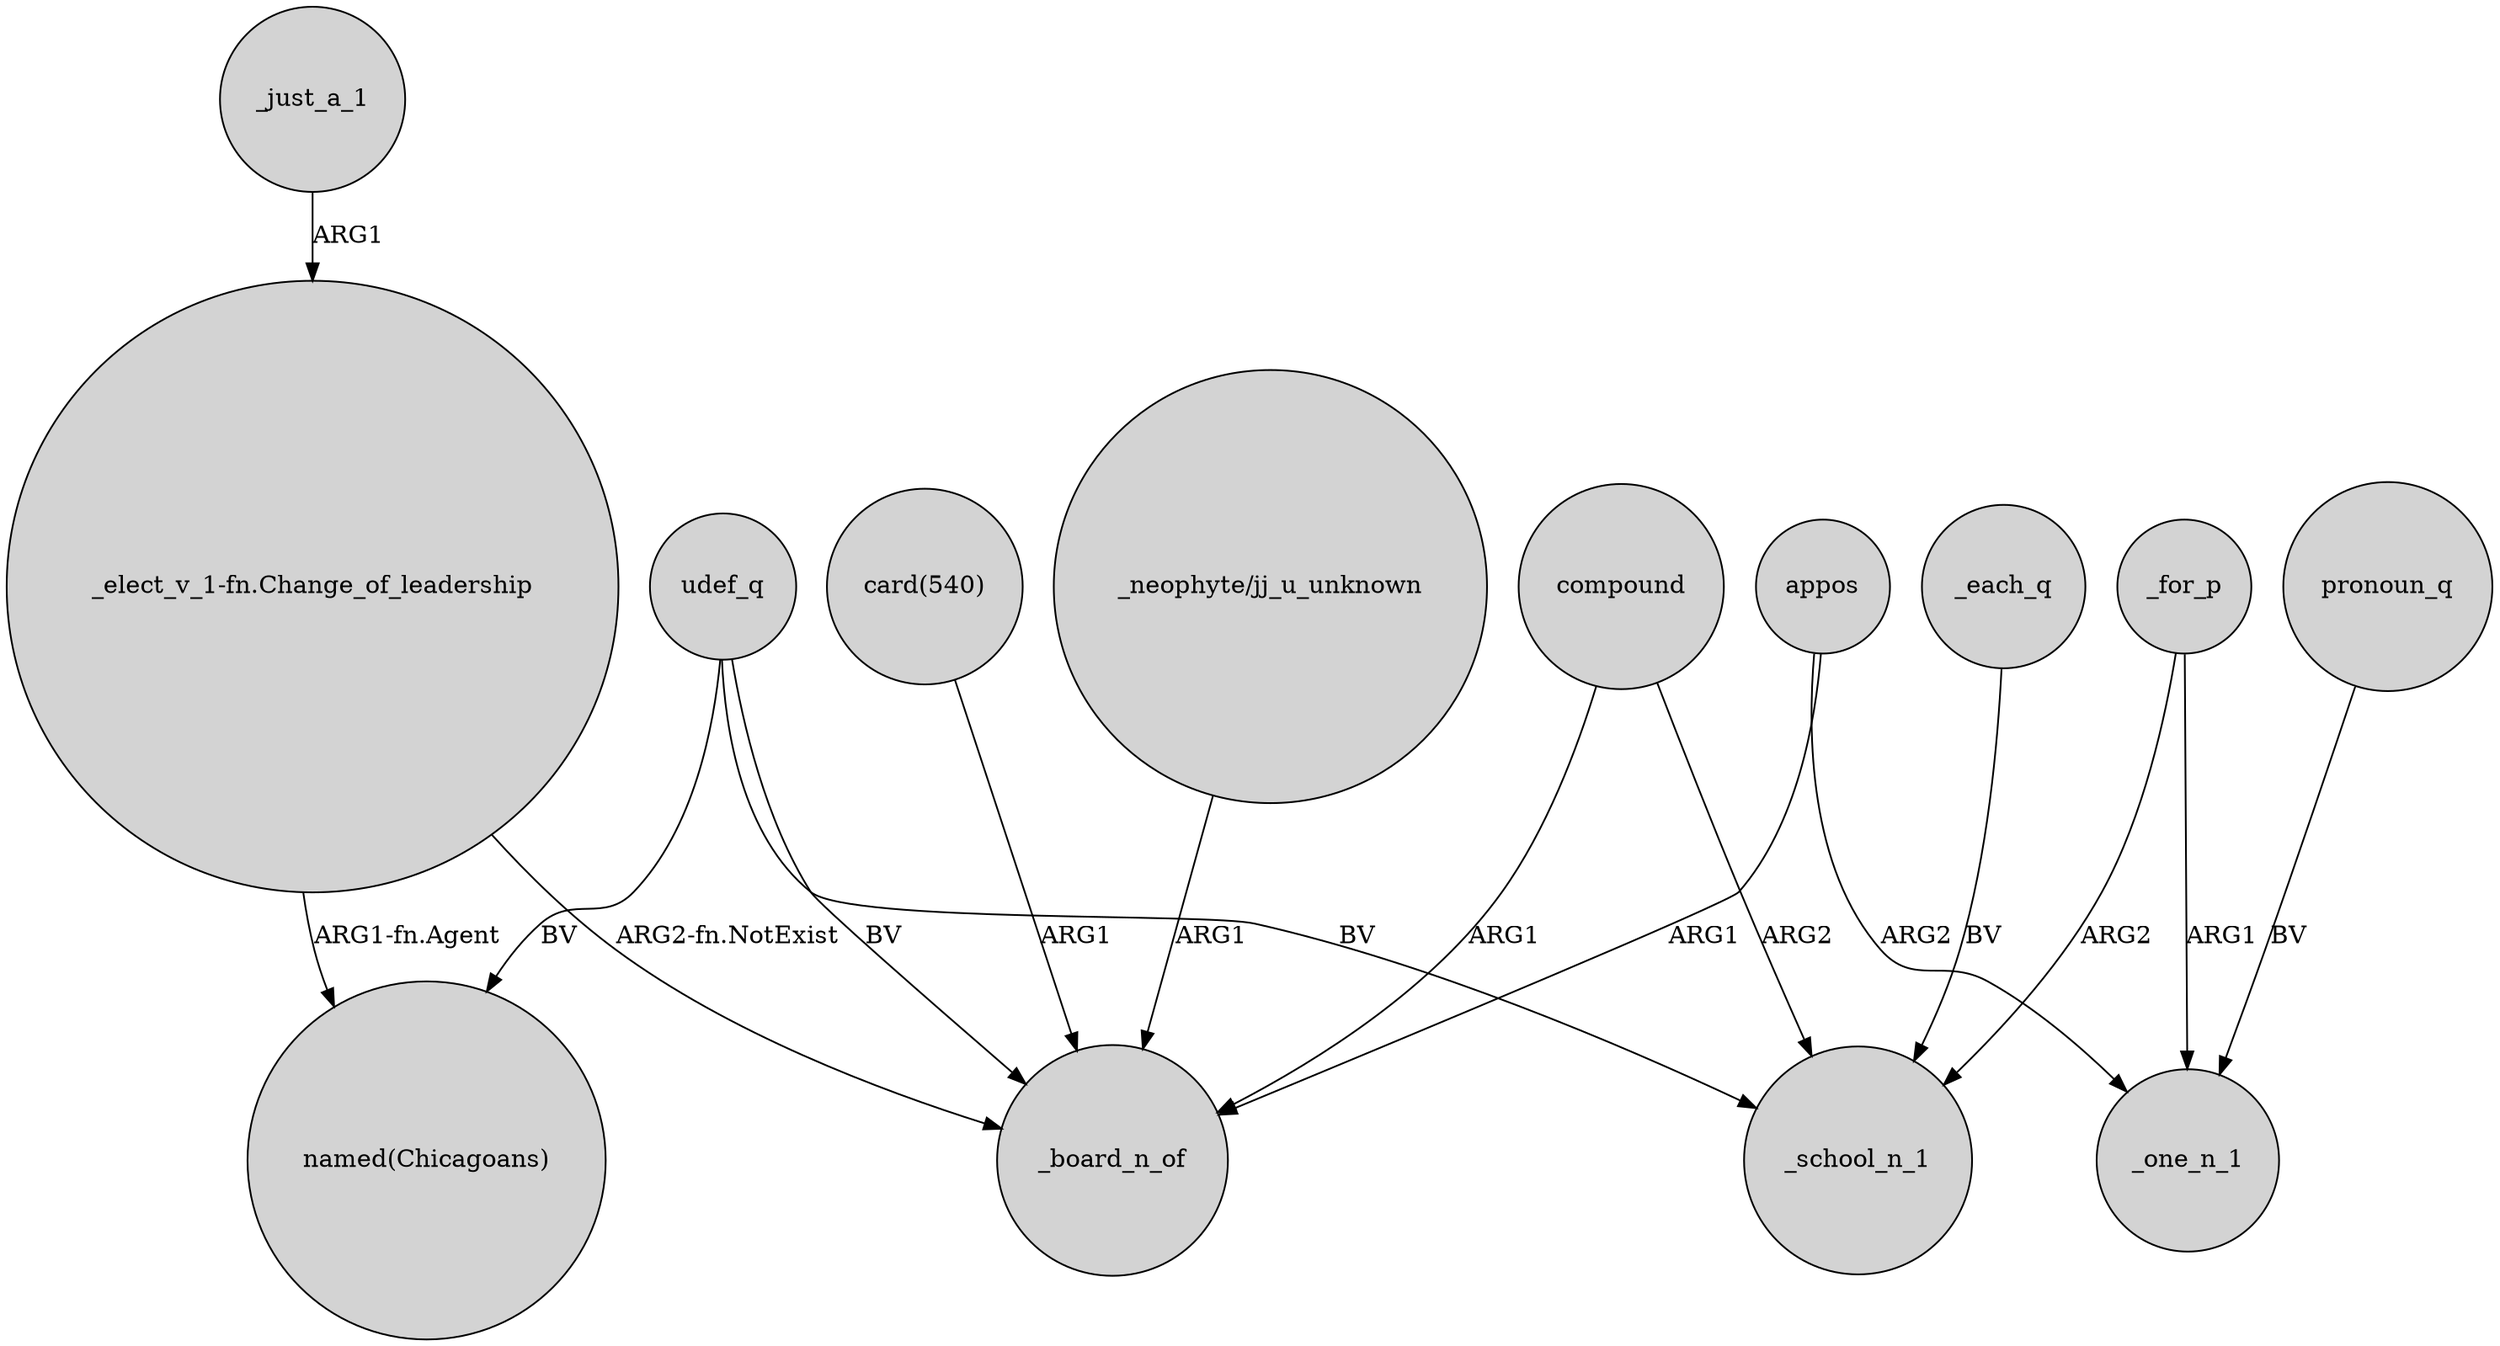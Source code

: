 digraph {
	node [shape=circle style=filled]
	"_neophyte/jj_u_unknown" -> _board_n_of [label=ARG1]
	udef_q -> _board_n_of [label=BV]
	"_elect_v_1-fn.Change_of_leadership" -> "named(Chicagoans)" [label="ARG1-fn.Agent"]
	_for_p -> _one_n_1 [label=ARG1]
	_for_p -> _school_n_1 [label=ARG2]
	appos -> _one_n_1 [label=ARG2]
	udef_q -> "named(Chicagoans)" [label=BV]
	"card(540)" -> _board_n_of [label=ARG1]
	compound -> _school_n_1 [label=ARG2]
	udef_q -> _school_n_1 [label=BV]
	"_elect_v_1-fn.Change_of_leadership" -> _board_n_of [label="ARG2-fn.NotExist"]
	compound -> _board_n_of [label=ARG1]
	_just_a_1 -> "_elect_v_1-fn.Change_of_leadership" [label=ARG1]
	_each_q -> _school_n_1 [label=BV]
	appos -> _board_n_of [label=ARG1]
	pronoun_q -> _one_n_1 [label=BV]
}
